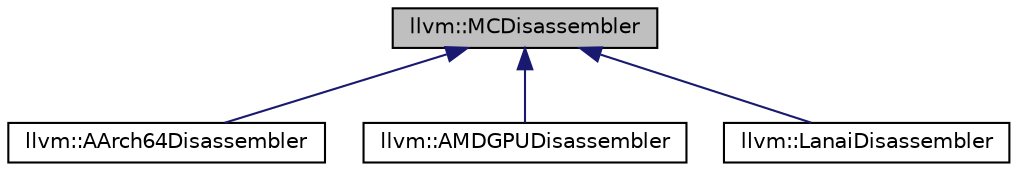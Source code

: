 digraph "llvm::MCDisassembler"
{
 // LATEX_PDF_SIZE
  bgcolor="transparent";
  edge [fontname="Helvetica",fontsize="10",labelfontname="Helvetica",labelfontsize="10"];
  node [fontname="Helvetica",fontsize="10",shape="box"];
  Node1 [label="llvm::MCDisassembler",height=0.2,width=0.4,color="black", fillcolor="grey75", style="filled", fontcolor="black",tooltip="Superclass for all disassemblers."];
  Node1 -> Node2 [dir="back",color="midnightblue",fontsize="10",style="solid",fontname="Helvetica"];
  Node2 [label="llvm::AArch64Disassembler",height=0.2,width=0.4,color="black",URL="$classllvm_1_1AArch64Disassembler.html",tooltip=" "];
  Node1 -> Node3 [dir="back",color="midnightblue",fontsize="10",style="solid",fontname="Helvetica"];
  Node3 [label="llvm::AMDGPUDisassembler",height=0.2,width=0.4,color="black",URL="$classllvm_1_1AMDGPUDisassembler.html",tooltip=" "];
  Node1 -> Node4 [dir="back",color="midnightblue",fontsize="10",style="solid",fontname="Helvetica"];
  Node4 [label="llvm::LanaiDisassembler",height=0.2,width=0.4,color="black",URL="$classllvm_1_1LanaiDisassembler.html",tooltip=" "];
}
